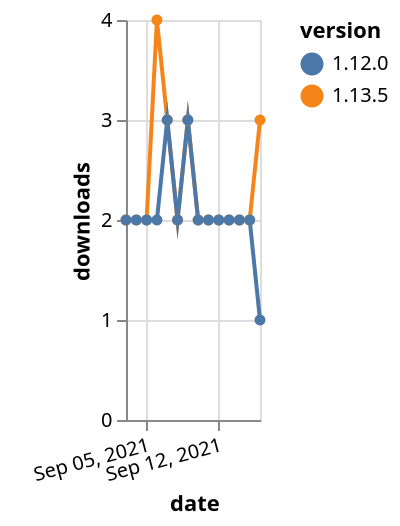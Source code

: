 {"$schema": "https://vega.github.io/schema/vega-lite/v5.json", "description": "A simple bar chart with embedded data.", "data": {"values": [{"date": "2021-09-03", "total": 1693, "delta": 2, "version": "1.13.5"}, {"date": "2021-09-04", "total": 1695, "delta": 2, "version": "1.13.5"}, {"date": "2021-09-05", "total": 1697, "delta": 2, "version": "1.13.5"}, {"date": "2021-09-06", "total": 1701, "delta": 4, "version": "1.13.5"}, {"date": "2021-09-07", "total": 1704, "delta": 3, "version": "1.13.5"}, {"date": "2021-09-08", "total": 1706, "delta": 2, "version": "1.13.5"}, {"date": "2021-09-09", "total": 1709, "delta": 3, "version": "1.13.5"}, {"date": "2021-09-10", "total": 1711, "delta": 2, "version": "1.13.5"}, {"date": "2021-09-11", "total": 1713, "delta": 2, "version": "1.13.5"}, {"date": "2021-09-12", "total": 1715, "delta": 2, "version": "1.13.5"}, {"date": "2021-09-13", "total": 1717, "delta": 2, "version": "1.13.5"}, {"date": "2021-09-14", "total": 1719, "delta": 2, "version": "1.13.5"}, {"date": "2021-09-15", "total": 1721, "delta": 2, "version": "1.13.5"}, {"date": "2021-09-16", "total": 1724, "delta": 3, "version": "1.13.5"}, {"date": "2021-09-03", "total": 2084, "delta": 2, "version": "1.12.0"}, {"date": "2021-09-04", "total": 2086, "delta": 2, "version": "1.12.0"}, {"date": "2021-09-05", "total": 2088, "delta": 2, "version": "1.12.0"}, {"date": "2021-09-06", "total": 2090, "delta": 2, "version": "1.12.0"}, {"date": "2021-09-07", "total": 2093, "delta": 3, "version": "1.12.0"}, {"date": "2021-09-08", "total": 2095, "delta": 2, "version": "1.12.0"}, {"date": "2021-09-09", "total": 2098, "delta": 3, "version": "1.12.0"}, {"date": "2021-09-10", "total": 2100, "delta": 2, "version": "1.12.0"}, {"date": "2021-09-11", "total": 2102, "delta": 2, "version": "1.12.0"}, {"date": "2021-09-12", "total": 2104, "delta": 2, "version": "1.12.0"}, {"date": "2021-09-13", "total": 2106, "delta": 2, "version": "1.12.0"}, {"date": "2021-09-14", "total": 2108, "delta": 2, "version": "1.12.0"}, {"date": "2021-09-15", "total": 2110, "delta": 2, "version": "1.12.0"}, {"date": "2021-09-16", "total": 2111, "delta": 1, "version": "1.12.0"}]}, "width": "container", "mark": {"type": "line", "point": {"filled": true}}, "encoding": {"x": {"field": "date", "type": "temporal", "timeUnit": "yearmonthdate", "title": "date", "axis": {"labelAngle": -15}}, "y": {"field": "delta", "type": "quantitative", "title": "downloads"}, "color": {"field": "version", "type": "nominal"}, "tooltip": {"field": "delta"}}}
